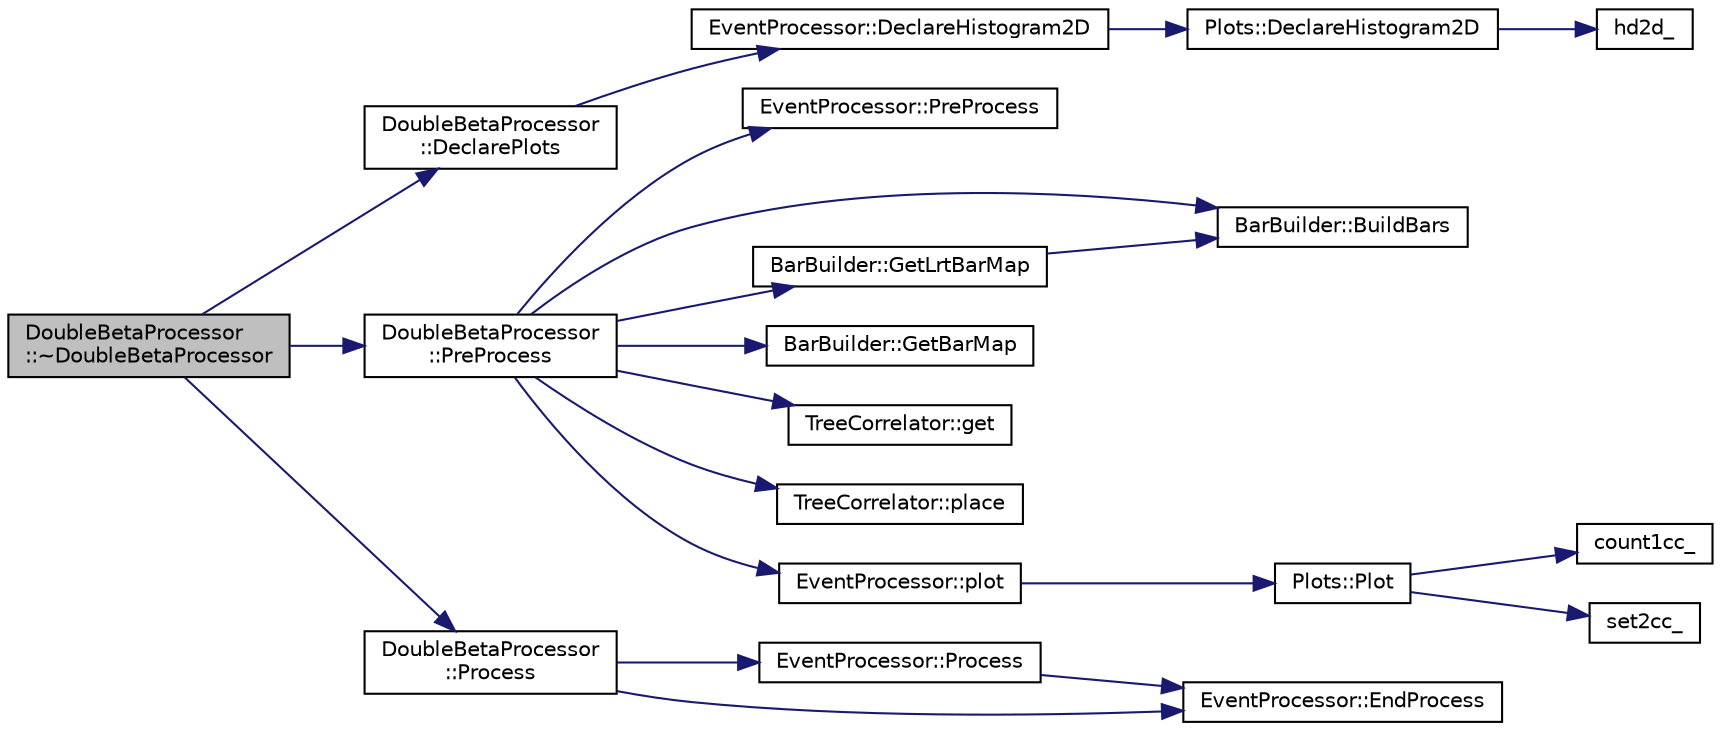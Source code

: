 digraph "DoubleBetaProcessor::~DoubleBetaProcessor"
{
  edge [fontname="Helvetica",fontsize="10",labelfontname="Helvetica",labelfontsize="10"];
  node [fontname="Helvetica",fontsize="10",shape=record];
  rankdir="LR";
  Node1 [label="DoubleBetaProcessor\l::~DoubleBetaProcessor",height=0.2,width=0.4,color="black", fillcolor="grey75", style="filled", fontcolor="black"];
  Node1 -> Node2 [color="midnightblue",fontsize="10",style="solid",fontname="Helvetica"];
  Node2 [label="DoubleBetaProcessor\l::DeclarePlots",height=0.2,width=0.4,color="black", fillcolor="white", style="filled",URL="$de/d4f/class_double_beta_processor.html#a0b75e14f81a11f8a00b64e54e277ed3e"];
  Node2 -> Node3 [color="midnightblue",fontsize="10",style="solid",fontname="Helvetica"];
  Node3 [label="EventProcessor::DeclareHistogram2D",height=0.2,width=0.4,color="black", fillcolor="white", style="filled",URL="$d6/d65/class_event_processor.html#a37b6d5ad90cc6e55c8021682a355764a",tooltip="Declares a 2D histogram calls the C++ wrapper for DAMM. "];
  Node3 -> Node4 [color="midnightblue",fontsize="10",style="solid",fontname="Helvetica"];
  Node4 [label="Plots::DeclareHistogram2D",height=0.2,width=0.4,color="black", fillcolor="white", style="filled",URL="$d7/d8b/class_plots.html#a59a2ffc3288d877c695346d82499e769",tooltip="Declares a 2D histogram calls the C++ wrapper for DAMM. "];
  Node4 -> Node5 [color="midnightblue",fontsize="10",style="solid",fontname="Helvetica"];
  Node5 [label="hd2d_",height=0.2,width=0.4,color="black", fillcolor="white", style="filled",URL="$da/d57/_scanor_8hpp.html#a65d497b6686f1daba9896091bada3eb1",tooltip="create a DAMM 2D histogram "];
  Node1 -> Node6 [color="midnightblue",fontsize="10",style="solid",fontname="Helvetica"];
  Node6 [label="DoubleBetaProcessor\l::PreProcess",height=0.2,width=0.4,color="black", fillcolor="white", style="filled",URL="$de/d4f/class_double_beta_processor.html#af0db739a0cd9d8f4e231b8cc99ed31ab"];
  Node6 -> Node7 [color="midnightblue",fontsize="10",style="solid",fontname="Helvetica"];
  Node7 [label="EventProcessor::PreProcess",height=0.2,width=0.4,color="black", fillcolor="white", style="filled",URL="$d6/d65/class_event_processor.html#a472c9d8c540b273ad1ca9a7f380344b6"];
  Node6 -> Node8 [color="midnightblue",fontsize="10",style="solid",fontname="Helvetica"];
  Node8 [label="BarBuilder::BuildBars",height=0.2,width=0.4,color="black", fillcolor="white", style="filled",URL="$de/d12/class_bar_builder.html#a6122a4c2a7b4ba9527af65aa932194c3"];
  Node6 -> Node9 [color="midnightblue",fontsize="10",style="solid",fontname="Helvetica"];
  Node9 [label="BarBuilder::GetLrtBarMap",height=0.2,width=0.4,color="black", fillcolor="white", style="filled",URL="$de/d12/class_bar_builder.html#a48ffc3b4ac84da1204345f54e3f90ae3"];
  Node9 -> Node8 [color="midnightblue",fontsize="10",style="solid",fontname="Helvetica"];
  Node6 -> Node10 [color="midnightblue",fontsize="10",style="solid",fontname="Helvetica"];
  Node10 [label="BarBuilder::GetBarMap",height=0.2,width=0.4,color="black", fillcolor="white", style="filled",URL="$de/d12/class_bar_builder.html#a4ab3d31816f265edd0a08d960fbba501"];
  Node6 -> Node11 [color="midnightblue",fontsize="10",style="solid",fontname="Helvetica"];
  Node11 [label="TreeCorrelator::get",height=0.2,width=0.4,color="black", fillcolor="white", style="filled",URL="$d3/d2c/class_tree_correlator.html#a4f70fdbb0d6dead4212d8e926ce1755f"];
  Node6 -> Node12 [color="midnightblue",fontsize="10",style="solid",fontname="Helvetica"];
  Node12 [label="TreeCorrelator::place",height=0.2,width=0.4,color="black", fillcolor="white", style="filled",URL="$d3/d2c/class_tree_correlator.html#aadf6cf8c8bedbbde03fb678667c7cb01"];
  Node6 -> Node13 [color="midnightblue",fontsize="10",style="solid",fontname="Helvetica"];
  Node13 [label="EventProcessor::plot",height=0.2,width=0.4,color="black", fillcolor="white", style="filled",URL="$d6/d65/class_event_processor.html#ad5201bb392726e409ba2a6ac44e764d8",tooltip="Implementation of the plot command to interface with the DAMM routines. "];
  Node13 -> Node14 [color="midnightblue",fontsize="10",style="solid",fontname="Helvetica"];
  Node14 [label="Plots::Plot",height=0.2,width=0.4,color="black", fillcolor="white", style="filled",URL="$d7/d8b/class_plots.html#a68849b82c8c7a5d57f972cbd8de83328",tooltip="Plots into histogram defined by dammId. "];
  Node14 -> Node15 [color="midnightblue",fontsize="10",style="solid",fontname="Helvetica"];
  Node15 [label="count1cc_",height=0.2,width=0.4,color="black", fillcolor="white", style="filled",URL="$da/d57/_scanor_8hpp.html#a31aca3d0ff704e08f8f8968288ae7895",tooltip="Defines the DAMM function to call for 1D hists */. "];
  Node14 -> Node16 [color="midnightblue",fontsize="10",style="solid",fontname="Helvetica"];
  Node16 [label="set2cc_",height=0.2,width=0.4,color="black", fillcolor="white", style="filled",URL="$da/d57/_scanor_8hpp.html#a8b0a662ebdb3f947ba8470bf89f11c3a",tooltip="Defines the DAMM function to call for 2D hists */. "];
  Node1 -> Node17 [color="midnightblue",fontsize="10",style="solid",fontname="Helvetica"];
  Node17 [label="DoubleBetaProcessor\l::Process",height=0.2,width=0.4,color="black", fillcolor="white", style="filled",URL="$de/d4f/class_double_beta_processor.html#a3d424e3629e7dc57dd932fc3981c7782"];
  Node17 -> Node18 [color="midnightblue",fontsize="10",style="solid",fontname="Helvetica"];
  Node18 [label="EventProcessor::Process",height=0.2,width=0.4,color="black", fillcolor="white", style="filled",URL="$d6/d65/class_event_processor.html#ae2d41a947da0cb509fd0ca85f6caa0fc"];
  Node18 -> Node19 [color="midnightblue",fontsize="10",style="solid",fontname="Helvetica"];
  Node19 [label="EventProcessor::EndProcess",height=0.2,width=0.4,color="black", fillcolor="white", style="filled",URL="$d6/d65/class_event_processor.html#a301eb8d69b3ceeeb4e69ce84a685f5a1"];
  Node17 -> Node19 [color="midnightblue",fontsize="10",style="solid",fontname="Helvetica"];
}
